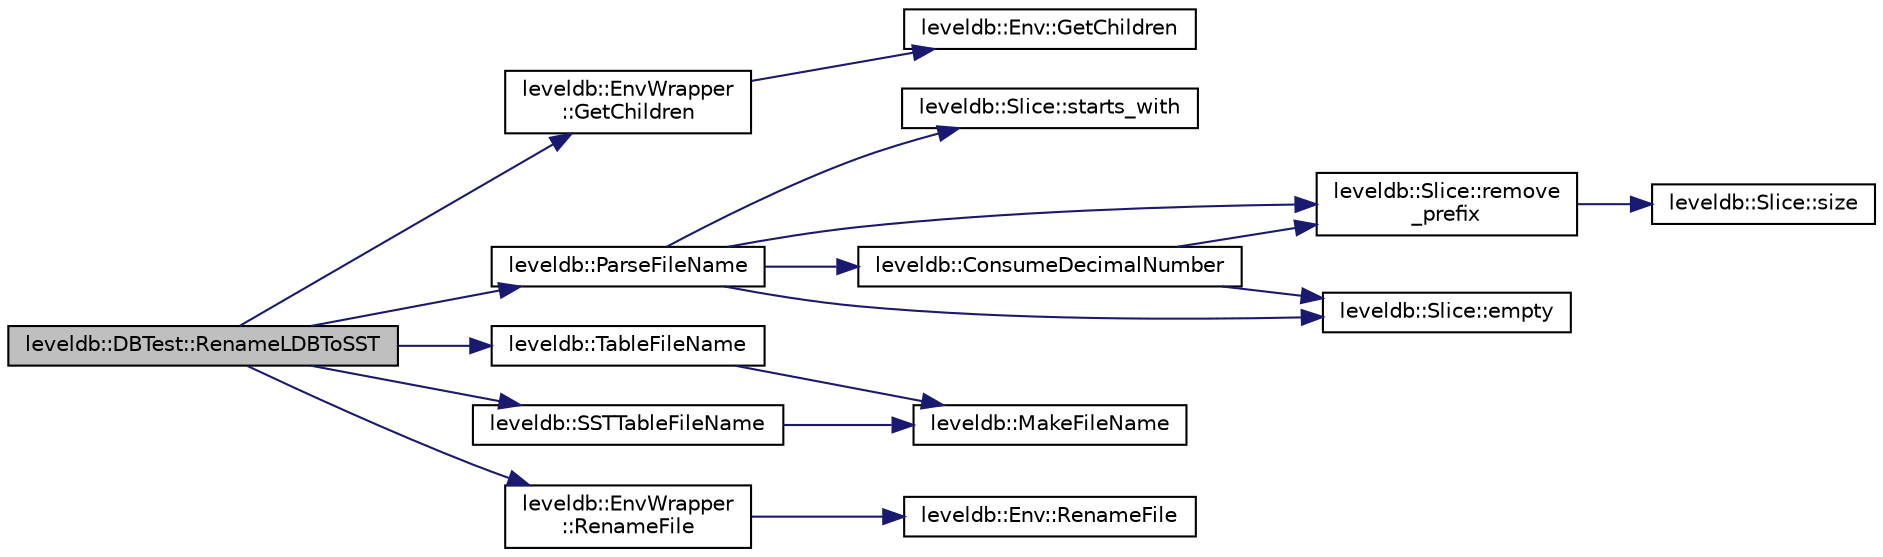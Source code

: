 digraph "leveldb::DBTest::RenameLDBToSST"
{
  edge [fontname="Helvetica",fontsize="10",labelfontname="Helvetica",labelfontsize="10"];
  node [fontname="Helvetica",fontsize="10",shape=record];
  rankdir="LR";
  Node1 [label="leveldb::DBTest::RenameLDBToSST",height=0.2,width=0.4,color="black", fillcolor="grey75", style="filled" fontcolor="black"];
  Node1 -> Node2 [color="midnightblue",fontsize="10",style="solid"];
  Node2 [label="leveldb::EnvWrapper\l::GetChildren",height=0.2,width=0.4,color="black", fillcolor="white", style="filled",URL="$classleveldb_1_1_env_wrapper.html#abb7c1fd7d91c80b6efcf9967154a18f3"];
  Node2 -> Node3 [color="midnightblue",fontsize="10",style="solid"];
  Node3 [label="leveldb::Env::GetChildren",height=0.2,width=0.4,color="black", fillcolor="white", style="filled",URL="$classleveldb_1_1_env.html#a53028e3112d7bb3bf6574ddaab18d6f6"];
  Node1 -> Node4 [color="midnightblue",fontsize="10",style="solid"];
  Node4 [label="leveldb::ParseFileName",height=0.2,width=0.4,color="black", fillcolor="white", style="filled",URL="$namespaceleveldb.html#af18fdbbcb483d40c35b4aaa4f00d3f6c"];
  Node4 -> Node5 [color="midnightblue",fontsize="10",style="solid"];
  Node5 [label="leveldb::Slice::starts_with",height=0.2,width=0.4,color="black", fillcolor="white", style="filled",URL="$classleveldb_1_1_slice.html#aac9a3ee9b05567c8c93793e7593a5f13"];
  Node4 -> Node6 [color="midnightblue",fontsize="10",style="solid"];
  Node6 [label="leveldb::Slice::remove\l_prefix",height=0.2,width=0.4,color="black", fillcolor="white", style="filled",URL="$classleveldb_1_1_slice.html#a1be5b22958a115ebecb2b017aad2b3f6"];
  Node6 -> Node7 [color="midnightblue",fontsize="10",style="solid"];
  Node7 [label="leveldb::Slice::size",height=0.2,width=0.4,color="black", fillcolor="white", style="filled",URL="$classleveldb_1_1_slice.html#a947d3173f04f8a30553e89046daf91d5"];
  Node4 -> Node8 [color="midnightblue",fontsize="10",style="solid"];
  Node8 [label="leveldb::ConsumeDecimalNumber",height=0.2,width=0.4,color="black", fillcolor="white", style="filled",URL="$namespaceleveldb.html#a1bda628b65e834063ccc5fcaec8328f8"];
  Node8 -> Node9 [color="midnightblue",fontsize="10",style="solid"];
  Node9 [label="leveldb::Slice::empty",height=0.2,width=0.4,color="black", fillcolor="white", style="filled",URL="$classleveldb_1_1_slice.html#a7d0b93d5801bff5656068647759dcb8f"];
  Node8 -> Node6 [color="midnightblue",fontsize="10",style="solid"];
  Node4 -> Node9 [color="midnightblue",fontsize="10",style="solid"];
  Node1 -> Node10 [color="midnightblue",fontsize="10",style="solid"];
  Node10 [label="leveldb::TableFileName",height=0.2,width=0.4,color="black", fillcolor="white", style="filled",URL="$namespaceleveldb.html#ac9107e52d0ead114d749dc4b06dfd3ec"];
  Node10 -> Node11 [color="midnightblue",fontsize="10",style="solid"];
  Node11 [label="leveldb::MakeFileName",height=0.2,width=0.4,color="black", fillcolor="white", style="filled",URL="$namespaceleveldb.html#a96df2d1ac438f65a90ba02abdb8eed3b"];
  Node1 -> Node12 [color="midnightblue",fontsize="10",style="solid"];
  Node12 [label="leveldb::SSTTableFileName",height=0.2,width=0.4,color="black", fillcolor="white", style="filled",URL="$namespaceleveldb.html#aa3f12c506ffc9bf556b6cc2185313c1a"];
  Node12 -> Node11 [color="midnightblue",fontsize="10",style="solid"];
  Node1 -> Node13 [color="midnightblue",fontsize="10",style="solid"];
  Node13 [label="leveldb::EnvWrapper\l::RenameFile",height=0.2,width=0.4,color="black", fillcolor="white", style="filled",URL="$classleveldb_1_1_env_wrapper.html#afbd271f58ef0f0db8f2973f0c947fdec"];
  Node13 -> Node14 [color="midnightblue",fontsize="10",style="solid"];
  Node14 [label="leveldb::Env::RenameFile",height=0.2,width=0.4,color="black", fillcolor="white", style="filled",URL="$classleveldb_1_1_env.html#abd743b3d4751ada1ab307427827ed5b0"];
}
